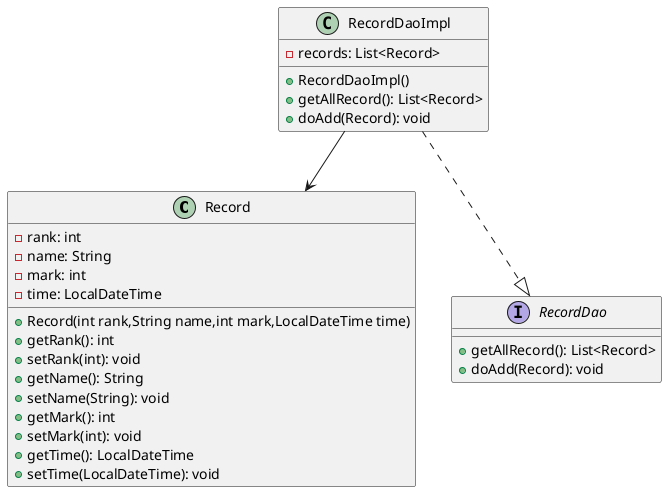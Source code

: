 @startuml
'https://plantuml.com/class-diagram

class Record {
    - rank: int
    - name: String
    - mark: int
    - time: LocalDateTime

    + Record(int rank,String name,int mark,LocalDateTime time)
    + getRank(): int
    + setRank(int): void
    + getName(): String
    + setName(String): void
    + getMark(): int
    + setMark(int): void
    + getTime(): LocalDateTime
    + setTime(LocalDateTime): void
}

interface RecordDao {
    + getAllRecord(): List<Record>
    + doAdd(Record): void
}

class RecordDaoImpl {
    - records: List<Record>
    + RecordDaoImpl()
    + getAllRecord(): List<Record>
    + doAdd(Record): void
}

RecordDaoImpl ..|>RecordDao
RecordDaoImpl -->Record


@enduml